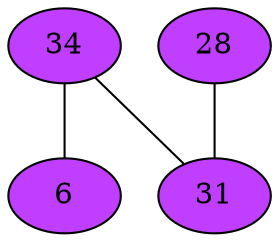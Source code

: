strict graph {
34[label="34" style=filled fillcolor="darkorchid1"];
34 -- 6
34 -- 31
6[label="6" style=filled fillcolor="darkorchid1"];
6 -- 34
28[label="28" style=filled fillcolor="darkorchid1"];
28 -- 31
31[label="31" style=filled fillcolor="darkorchid1"];
31 -- 34
31 -- 28
}